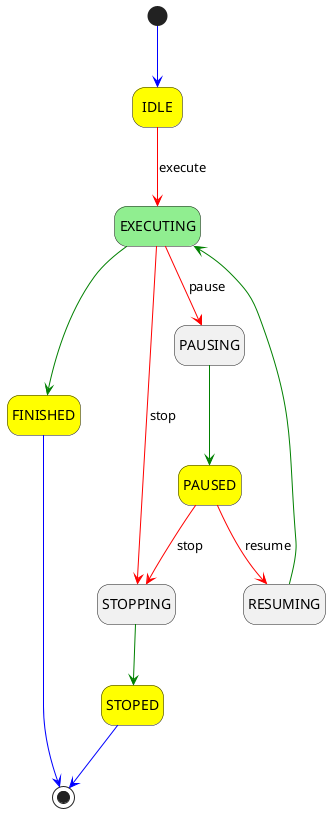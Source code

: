 @startuml carpc_command_command

hide empty description

state IDLE #yellow
state EXECUTING #lightgreen
state PAUSED #yellow
state FINISHED #yellow
state STOPED #yellow

[*] -[#blue]-> IDLE
IDLE -[#red]-> EXECUTING : execute
EXECUTING -[#red]-> PAUSING : pause
PAUSING -[#green]-> PAUSED
PAUSED -[#red]-> RESUMING : resume
RESUMING -[#green]-> EXECUTING
EXECUTING -[#green]-> FINISHED


EXECUTING -[#red]-> STOPPING : stop
PAUSED -[#red]-> STOPPING : stop
STOPPING -[#green]-> STOPED

FINISHED -[#blue]-> [*]
STOPED -[#blue]-> [*]




@enduml
